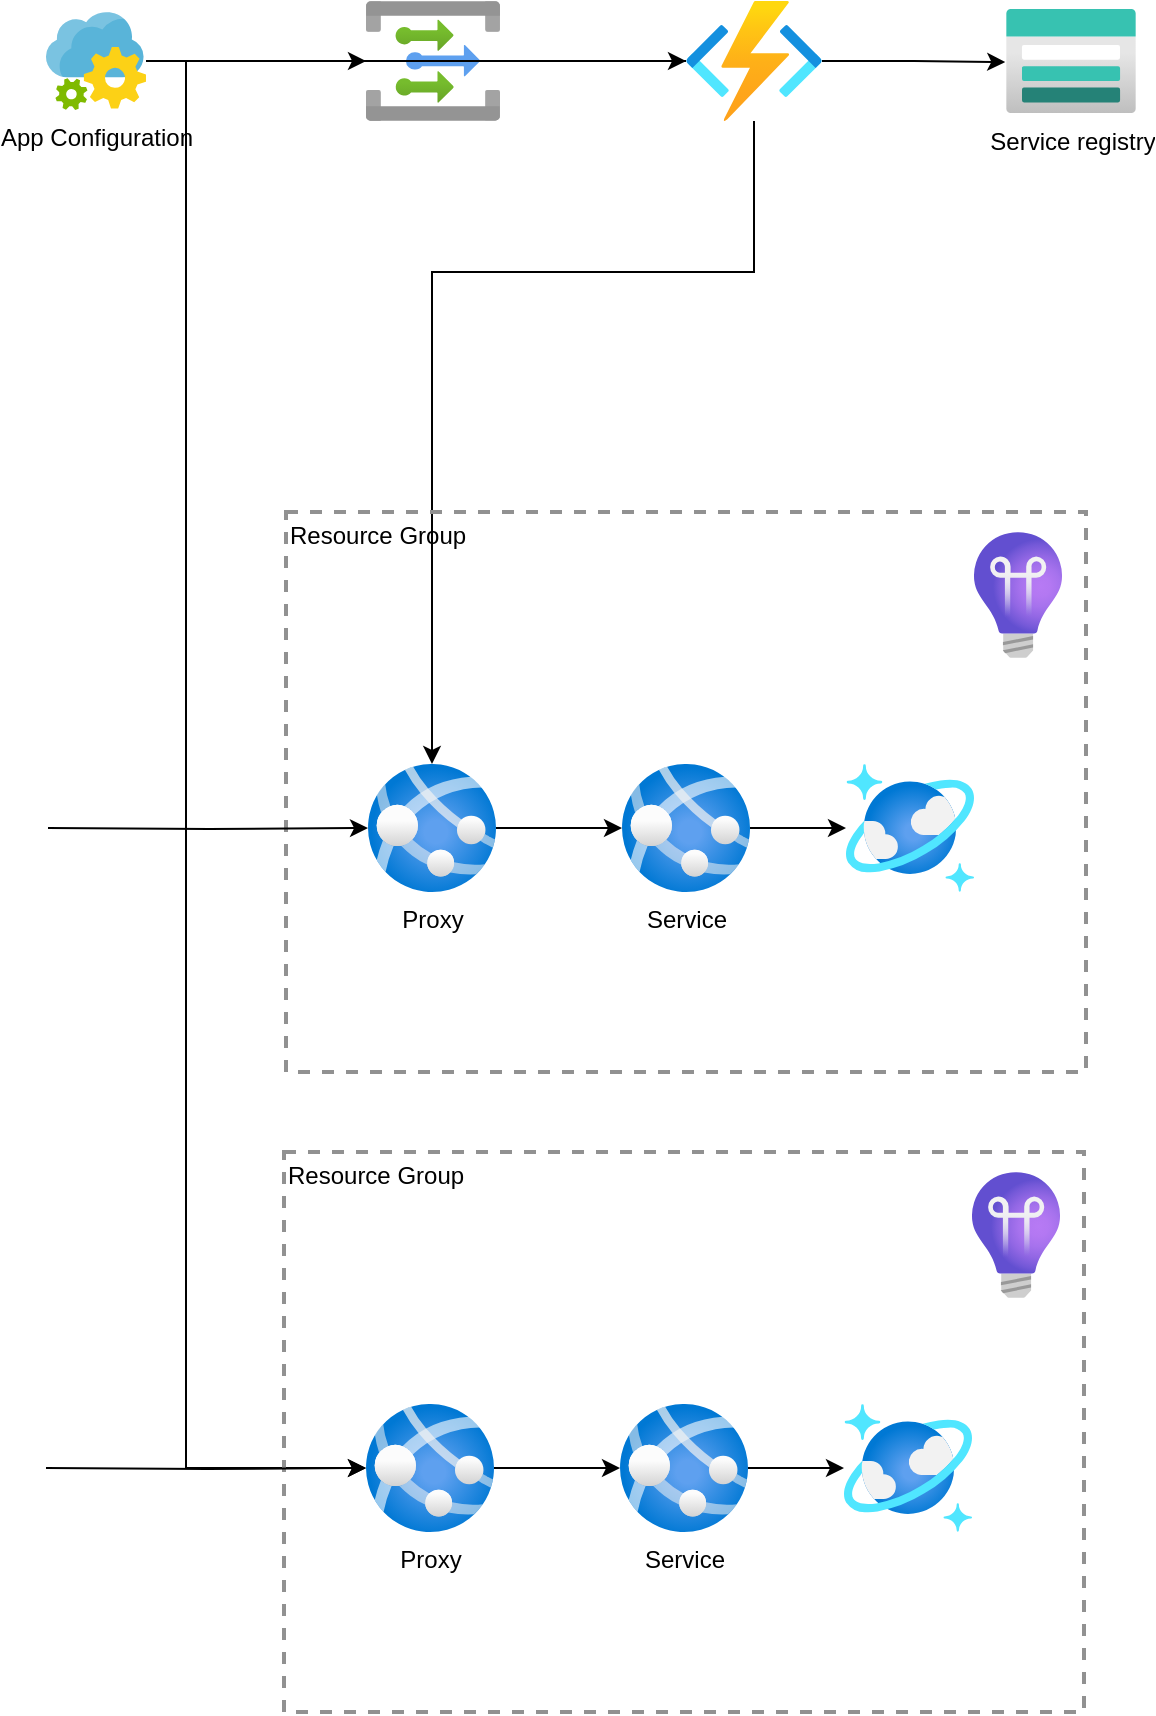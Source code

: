 <mxfile version="14.2.9" type="device"><diagram id="qUtMyK-0lWSR-Q4o5uNE" name="Page-1"><mxGraphModel dx="2574" dy="1412" grid="1" gridSize="10" guides="1" tooltips="1" connect="1" arrows="1" fold="1" page="1" pageScale="1" pageWidth="850" pageHeight="1100" math="0" shadow="0"><root><mxCell id="0"/><mxCell id="1" parent="0"/><mxCell id="YoSuNl-yzzavx_GRW2FW-13" style="edgeStyle=orthogonalEdgeStyle;rounded=0;orthogonalLoop=1;jettySize=auto;html=1;" edge="1" parent="1" source="YoSuNl-yzzavx_GRW2FW-5" target="YoSuNl-yzzavx_GRW2FW-3"><mxGeometry relative="1" as="geometry"/></mxCell><mxCell id="YoSuNl-yzzavx_GRW2FW-5" value="" style="aspect=fixed;html=1;points=[];align=center;image;fontSize=12;image=img/lib/azure2/integration/Event_Grid_Topics.svg;" vertex="1" parent="1"><mxGeometry x="200" y="104.5" width="67" height="60" as="geometry"/></mxCell><mxCell id="YoSuNl-yzzavx_GRW2FW-7" style="edgeStyle=orthogonalEdgeStyle;rounded=0;orthogonalLoop=1;jettySize=auto;html=1;" edge="1" parent="1" source="YoSuNl-yzzavx_GRW2FW-6" target="YoSuNl-yzzavx_GRW2FW-5"><mxGeometry relative="1" as="geometry"/></mxCell><mxCell id="YoSuNl-yzzavx_GRW2FW-6" value="App Configuration" style="aspect=fixed;html=1;points=[];align=center;image;fontSize=12;image=img/lib/mscae/App_Configuration.svg;" vertex="1" parent="1"><mxGeometry x="40" y="110" width="50" height="49" as="geometry"/></mxCell><mxCell id="YoSuNl-yzzavx_GRW2FW-17" style="edgeStyle=orthogonalEdgeStyle;rounded=0;orthogonalLoop=1;jettySize=auto;html=1;" edge="1" parent="1" source="YoSuNl-yzzavx_GRW2FW-3" target="YoSuNl-yzzavx_GRW2FW-2"><mxGeometry relative="1" as="geometry"><Array as="points"><mxPoint x="394" y="240"/><mxPoint x="233" y="240"/></Array></mxGeometry></mxCell><mxCell id="YoSuNl-yzzavx_GRW2FW-18" style="edgeStyle=orthogonalEdgeStyle;rounded=0;orthogonalLoop=1;jettySize=auto;html=1;entryX=-0.006;entryY=0.51;entryDx=0;entryDy=0;entryPerimeter=0;" edge="1" parent="1" source="YoSuNl-yzzavx_GRW2FW-3" target="YoSuNl-yzzavx_GRW2FW-15"><mxGeometry relative="1" as="geometry"/></mxCell><mxCell id="YoSuNl-yzzavx_GRW2FW-31" style="edgeStyle=orthogonalEdgeStyle;rounded=0;orthogonalLoop=1;jettySize=auto;html=1;" edge="1" parent="1" source="YoSuNl-yzzavx_GRW2FW-3" target="YoSuNl-yzzavx_GRW2FW-25"><mxGeometry relative="1" as="geometry"><Array as="points"><mxPoint x="110" y="135"/><mxPoint x="110" y="838"/></Array></mxGeometry></mxCell><mxCell id="YoSuNl-yzzavx_GRW2FW-3" value="" style="aspect=fixed;html=1;points=[];align=center;image;fontSize=12;image=img/lib/azure2/compute/Function_Apps.svg;" vertex="1" parent="1"><mxGeometry x="360" y="104.5" width="68" height="60" as="geometry"/></mxCell><mxCell id="YoSuNl-yzzavx_GRW2FW-15" value="Service registry" style="aspect=fixed;html=1;points=[];align=center;image;fontSize=12;image=img/lib/azure2/storage/Storage_Accounts.svg;" vertex="1" parent="1"><mxGeometry x="520" y="108.5" width="65" height="52" as="geometry"/></mxCell><mxCell id="YoSuNl-yzzavx_GRW2FW-21" value="" style="group" vertex="1" connectable="0" parent="1"><mxGeometry x="41" y="360" width="519" height="280" as="geometry"/></mxCell><mxCell id="YoSuNl-yzzavx_GRW2FW-9" value="Resource Group" style="fontStyle=0;verticalAlign=top;align=left;spacingTop=-2;fillColor=none;rounded=0;whiteSpace=wrap;html=1;strokeColor=#919191;strokeWidth=2;dashed=1;container=1;collapsible=0;expand=0;recursiveResize=0;" vertex="1" parent="YoSuNl-yzzavx_GRW2FW-21"><mxGeometry x="119" width="400" height="280" as="geometry"/></mxCell><mxCell id="YoSuNl-yzzavx_GRW2FW-11" style="edgeStyle=orthogonalEdgeStyle;rounded=0;orthogonalLoop=1;jettySize=auto;html=1;" edge="1" parent="YoSuNl-yzzavx_GRW2FW-9" source="YoSuNl-yzzavx_GRW2FW-2" target="YoSuNl-yzzavx_GRW2FW-4"><mxGeometry relative="1" as="geometry"/></mxCell><mxCell id="YoSuNl-yzzavx_GRW2FW-2" value="Proxy" style="aspect=fixed;html=1;points=[];align=center;image;fontSize=12;image=img/lib/azure2/app_services/App_Services.svg;" vertex="1" parent="YoSuNl-yzzavx_GRW2FW-9"><mxGeometry x="41" y="126" width="64" height="64" as="geometry"/></mxCell><mxCell id="YoSuNl-yzzavx_GRW2FW-20" style="edgeStyle=orthogonalEdgeStyle;rounded=0;orthogonalLoop=1;jettySize=auto;html=1;" edge="1" parent="YoSuNl-yzzavx_GRW2FW-9" source="YoSuNl-yzzavx_GRW2FW-4" target="YoSuNl-yzzavx_GRW2FW-19"><mxGeometry relative="1" as="geometry"/></mxCell><mxCell id="YoSuNl-yzzavx_GRW2FW-4" value="Service" style="aspect=fixed;html=1;points=[];align=center;image;fontSize=12;image=img/lib/azure2/compute/App_Services.svg;" vertex="1" parent="YoSuNl-yzzavx_GRW2FW-9"><mxGeometry x="168" y="126" width="64" height="64" as="geometry"/></mxCell><mxCell id="YoSuNl-yzzavx_GRW2FW-16" value="" style="aspect=fixed;html=1;points=[];align=center;image;fontSize=12;image=img/lib/azure2/devops/Application_Insights.svg;" vertex="1" parent="YoSuNl-yzzavx_GRW2FW-9"><mxGeometry x="344" y="10" width="44" height="63" as="geometry"/></mxCell><mxCell id="YoSuNl-yzzavx_GRW2FW-19" value="" style="aspect=fixed;html=1;points=[];align=center;image;fontSize=12;image=img/lib/azure2/databases/Azure_Cosmos_DB.svg;" vertex="1" parent="YoSuNl-yzzavx_GRW2FW-9"><mxGeometry x="280" y="126" width="64" height="64" as="geometry"/></mxCell><mxCell id="YoSuNl-yzzavx_GRW2FW-12" style="edgeStyle=orthogonalEdgeStyle;rounded=0;orthogonalLoop=1;jettySize=auto;html=1;" edge="1" parent="YoSuNl-yzzavx_GRW2FW-21" target="YoSuNl-yzzavx_GRW2FW-2"><mxGeometry relative="1" as="geometry"><mxPoint y="158" as="sourcePoint"/></mxGeometry></mxCell><mxCell id="YoSuNl-yzzavx_GRW2FW-22" value="" style="group" vertex="1" connectable="0" parent="1"><mxGeometry x="40" y="680" width="519" height="280" as="geometry"/></mxCell><mxCell id="YoSuNl-yzzavx_GRW2FW-23" value="Resource Group" style="fontStyle=0;verticalAlign=top;align=left;spacingTop=-2;fillColor=none;rounded=0;whiteSpace=wrap;html=1;strokeColor=#919191;strokeWidth=2;dashed=1;container=1;collapsible=0;expand=0;recursiveResize=0;" vertex="1" parent="YoSuNl-yzzavx_GRW2FW-22"><mxGeometry x="119" width="400" height="280" as="geometry"/></mxCell><mxCell id="YoSuNl-yzzavx_GRW2FW-24" style="edgeStyle=orthogonalEdgeStyle;rounded=0;orthogonalLoop=1;jettySize=auto;html=1;" edge="1" parent="YoSuNl-yzzavx_GRW2FW-23" source="YoSuNl-yzzavx_GRW2FW-25" target="YoSuNl-yzzavx_GRW2FW-27"><mxGeometry relative="1" as="geometry"/></mxCell><mxCell id="YoSuNl-yzzavx_GRW2FW-25" value="Proxy" style="aspect=fixed;html=1;points=[];align=center;image;fontSize=12;image=img/lib/azure2/app_services/App_Services.svg;" vertex="1" parent="YoSuNl-yzzavx_GRW2FW-23"><mxGeometry x="41" y="126" width="64" height="64" as="geometry"/></mxCell><mxCell id="YoSuNl-yzzavx_GRW2FW-26" style="edgeStyle=orthogonalEdgeStyle;rounded=0;orthogonalLoop=1;jettySize=auto;html=1;" edge="1" parent="YoSuNl-yzzavx_GRW2FW-23" source="YoSuNl-yzzavx_GRW2FW-27" target="YoSuNl-yzzavx_GRW2FW-29"><mxGeometry relative="1" as="geometry"/></mxCell><mxCell id="YoSuNl-yzzavx_GRW2FW-27" value="Service" style="aspect=fixed;html=1;points=[];align=center;image;fontSize=12;image=img/lib/azure2/compute/App_Services.svg;" vertex="1" parent="YoSuNl-yzzavx_GRW2FW-23"><mxGeometry x="168" y="126" width="64" height="64" as="geometry"/></mxCell><mxCell id="YoSuNl-yzzavx_GRW2FW-28" value="" style="aspect=fixed;html=1;points=[];align=center;image;fontSize=12;image=img/lib/azure2/devops/Application_Insights.svg;" vertex="1" parent="YoSuNl-yzzavx_GRW2FW-23"><mxGeometry x="344" y="10" width="44" height="63" as="geometry"/></mxCell><mxCell id="YoSuNl-yzzavx_GRW2FW-29" value="" style="aspect=fixed;html=1;points=[];align=center;image;fontSize=12;image=img/lib/azure2/databases/Azure_Cosmos_DB.svg;" vertex="1" parent="YoSuNl-yzzavx_GRW2FW-23"><mxGeometry x="280" y="126" width="64" height="64" as="geometry"/></mxCell><mxCell id="YoSuNl-yzzavx_GRW2FW-30" style="edgeStyle=orthogonalEdgeStyle;rounded=0;orthogonalLoop=1;jettySize=auto;html=1;" edge="1" parent="YoSuNl-yzzavx_GRW2FW-22" target="YoSuNl-yzzavx_GRW2FW-25"><mxGeometry relative="1" as="geometry"><mxPoint y="158" as="sourcePoint"/></mxGeometry></mxCell></root></mxGraphModel></diagram></mxfile>